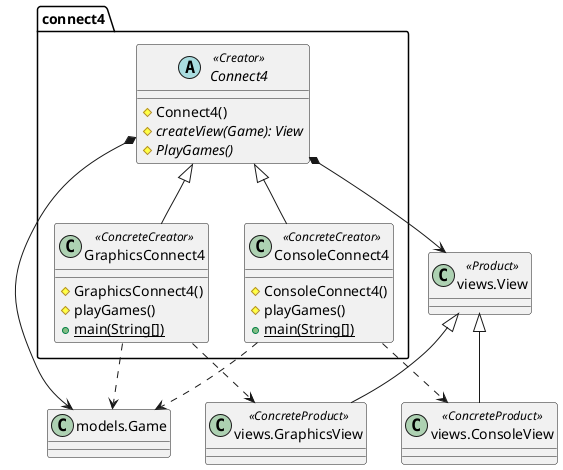 @startuml connect4.connect4

abstract class connect4.Connect4 <<Creator>>
class connect4.ConsoleConnect4 <<ConcreteCreator>>
class connect4.GraphicsConnect4 <<ConcreteCreator>>
class Game as "models.Game"
class ConsoleView as "views.ConsoleView" <<ConcreteProduct>>
class GraphicsView as "views.GraphicsView" <<ConcreteProduct>>
class View as "views.View" <<Product>>

Connect4 <|-- ConsoleConnect4
Connect4 <|-- GraphicsConnect4
Connect4 *--> View
Connect4 *--> Game

ConsoleConnect4 ..> ConsoleView
GraphicsConnect4 ..> GraphicsView
ConsoleConnect4 ..> Game
GraphicsConnect4 ..> Game

View <|-- ConsoleView
View <|-- GraphicsView

Connect4 : #Connect4()
Connect4 : {abstract}#createView(Game): View
Connect4 : {abstract}#PlayGames()

ConsoleConnect4 : #ConsoleConnect4()
ConsoleConnect4 : #playGames()
ConsoleConnect4 : {static}+main(String[])

GraphicsConnect4 : #GraphicsConnect4()
GraphicsConnect4 : #playGames()
GraphicsConnect4 : {static}+main(String[])

@enduml